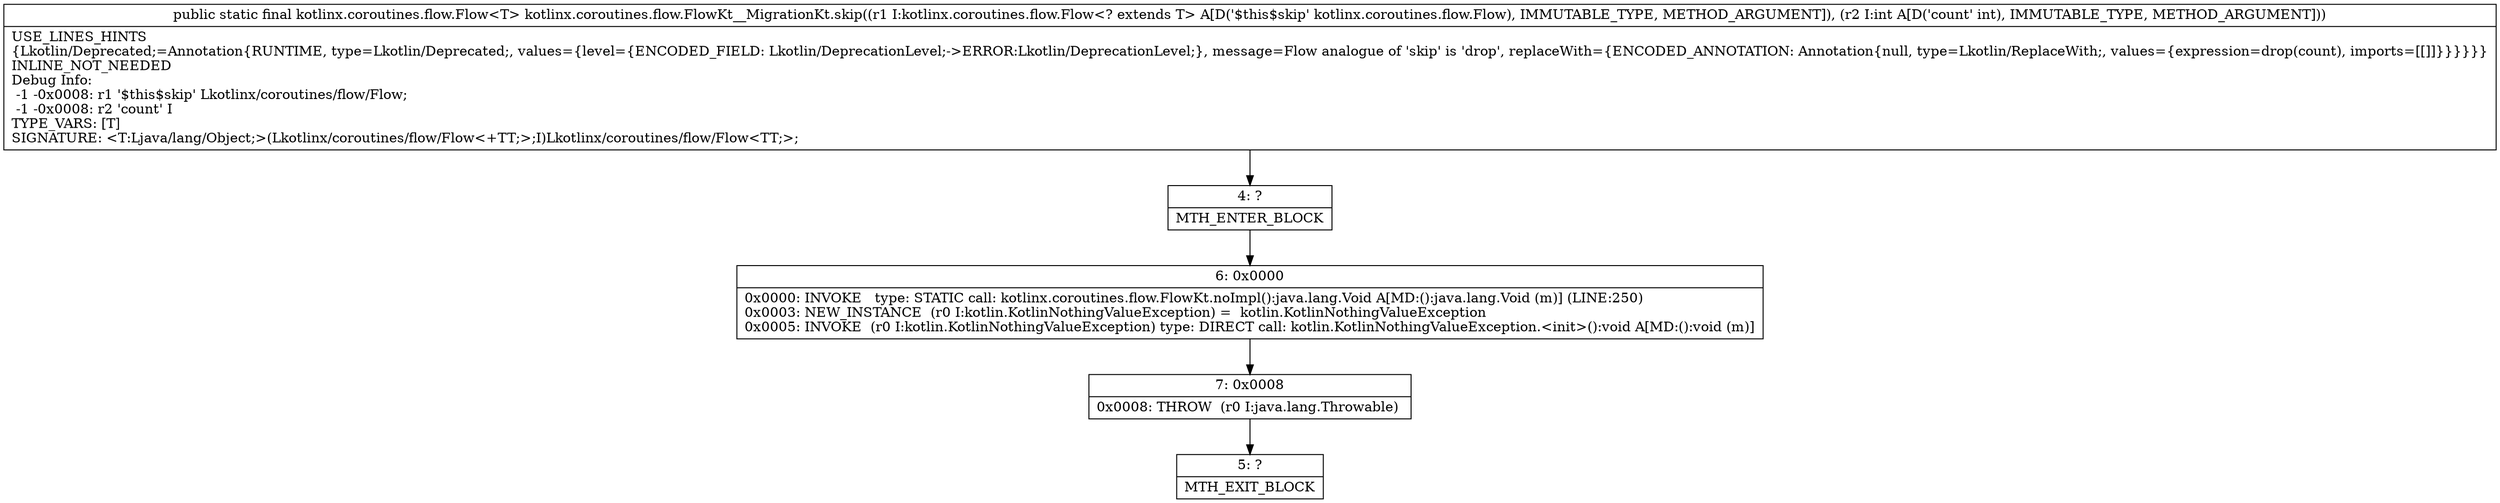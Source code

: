 digraph "CFG forkotlinx.coroutines.flow.FlowKt__MigrationKt.skip(Lkotlinx\/coroutines\/flow\/Flow;I)Lkotlinx\/coroutines\/flow\/Flow;" {
Node_4 [shape=record,label="{4\:\ ?|MTH_ENTER_BLOCK\l}"];
Node_6 [shape=record,label="{6\:\ 0x0000|0x0000: INVOKE   type: STATIC call: kotlinx.coroutines.flow.FlowKt.noImpl():java.lang.Void A[MD:():java.lang.Void (m)] (LINE:250)\l0x0003: NEW_INSTANCE  (r0 I:kotlin.KotlinNothingValueException) =  kotlin.KotlinNothingValueException \l0x0005: INVOKE  (r0 I:kotlin.KotlinNothingValueException) type: DIRECT call: kotlin.KotlinNothingValueException.\<init\>():void A[MD:():void (m)]\l}"];
Node_7 [shape=record,label="{7\:\ 0x0008|0x0008: THROW  (r0 I:java.lang.Throwable) \l}"];
Node_5 [shape=record,label="{5\:\ ?|MTH_EXIT_BLOCK\l}"];
MethodNode[shape=record,label="{public static final kotlinx.coroutines.flow.Flow\<T\> kotlinx.coroutines.flow.FlowKt__MigrationKt.skip((r1 I:kotlinx.coroutines.flow.Flow\<? extends T\> A[D('$this$skip' kotlinx.coroutines.flow.Flow), IMMUTABLE_TYPE, METHOD_ARGUMENT]), (r2 I:int A[D('count' int), IMMUTABLE_TYPE, METHOD_ARGUMENT]))  | USE_LINES_HINTS\l\{Lkotlin\/Deprecated;=Annotation\{RUNTIME, type=Lkotlin\/Deprecated;, values=\{level=\{ENCODED_FIELD: Lkotlin\/DeprecationLevel;\-\>ERROR:Lkotlin\/DeprecationLevel;\}, message=Flow analogue of 'skip' is 'drop', replaceWith=\{ENCODED_ANNOTATION: Annotation\{null, type=Lkotlin\/ReplaceWith;, values=\{expression=drop(count), imports=[[]]\}\}\}\}\}\}\lINLINE_NOT_NEEDED\lDebug Info:\l  \-1 \-0x0008: r1 '$this$skip' Lkotlinx\/coroutines\/flow\/Flow;\l  \-1 \-0x0008: r2 'count' I\lTYPE_VARS: [T]\lSIGNATURE: \<T:Ljava\/lang\/Object;\>(Lkotlinx\/coroutines\/flow\/Flow\<+TT;\>;I)Lkotlinx\/coroutines\/flow\/Flow\<TT;\>;\l}"];
MethodNode -> Node_4;Node_4 -> Node_6;
Node_6 -> Node_7;
Node_7 -> Node_5;
}

